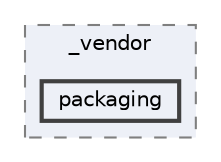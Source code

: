 digraph "C:/Users/LukeMabie/documents/Development/Password_Saver_Using_Django-master/venv/Lib/site-packages/pip/_vendor/packaging"
{
 // LATEX_PDF_SIZE
  bgcolor="transparent";
  edge [fontname=Helvetica,fontsize=10,labelfontname=Helvetica,labelfontsize=10];
  node [fontname=Helvetica,fontsize=10,shape=box,height=0.2,width=0.4];
  compound=true
  subgraph clusterdir_5eb293a508d632f7a3df64020434be11 {
    graph [ bgcolor="#edf0f7", pencolor="grey50", label="_vendor", fontname=Helvetica,fontsize=10 style="filled,dashed", URL="dir_5eb293a508d632f7a3df64020434be11.html",tooltip=""]
  dir_34487076063fa42d074e26c476b6bed7 [label="packaging", fillcolor="#edf0f7", color="grey25", style="filled,bold", URL="dir_34487076063fa42d074e26c476b6bed7.html",tooltip=""];
  }
}
